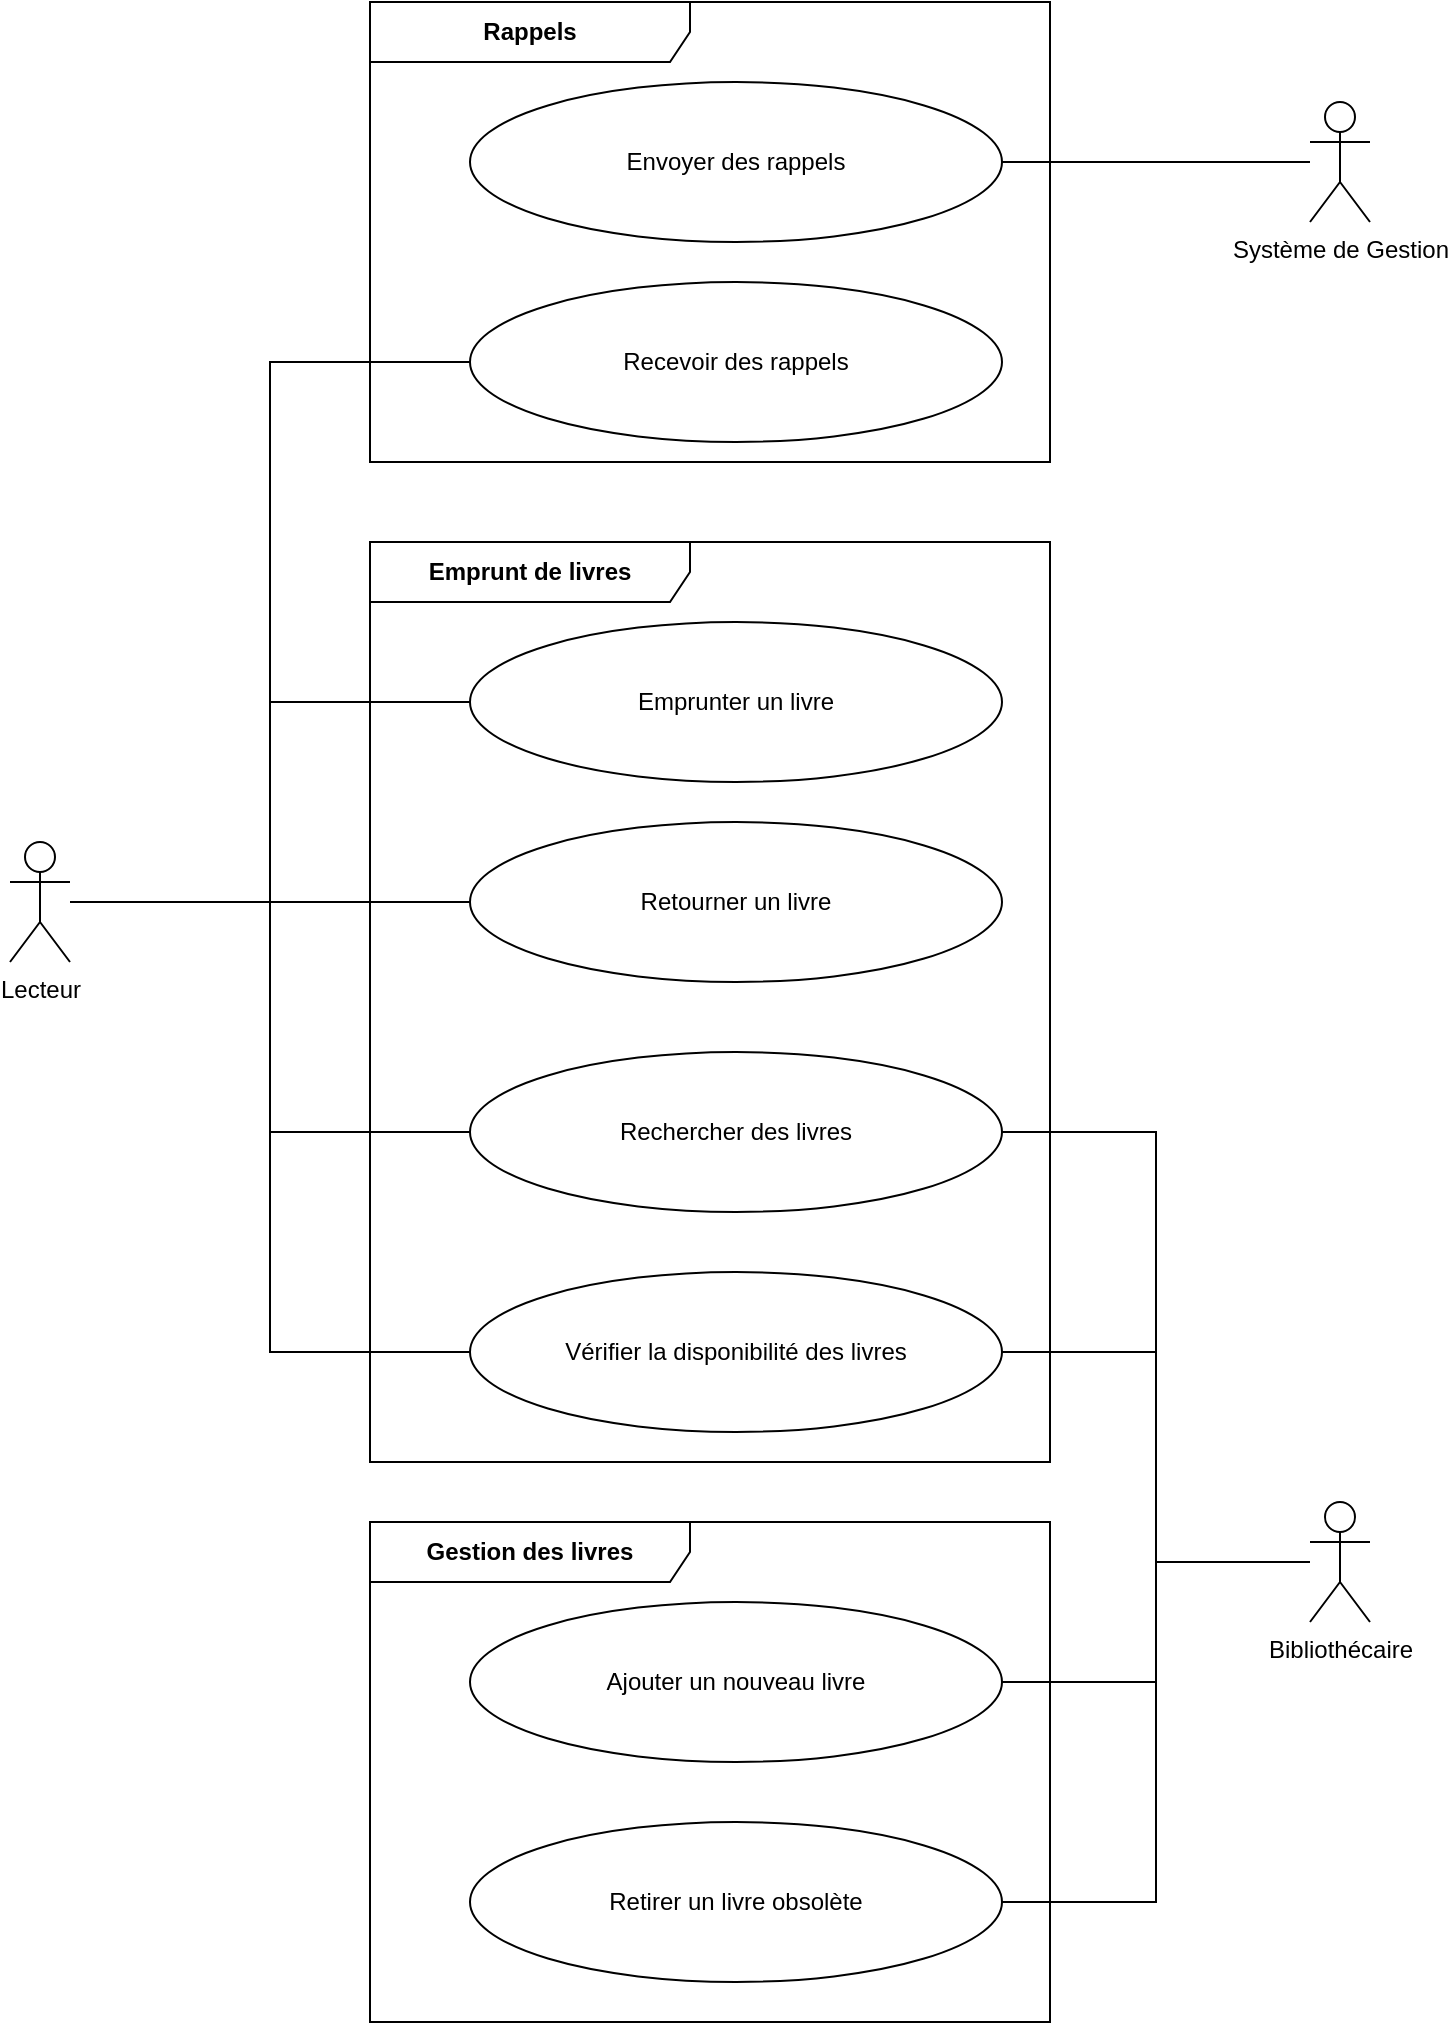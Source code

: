 <mxfile version="24.6.4" type="device">
  <diagram id="a29Px212CZuS3pcTVqm0" name="Page-1">
    <mxGraphModel dx="1434" dy="854" grid="1" gridSize="10" guides="1" tooltips="1" connect="1" arrows="1" fold="1" page="1" pageScale="1" pageWidth="827" pageHeight="1169" math="0" shadow="0">
      <root>
        <mxCell id="0" />
        <mxCell id="1" parent="0" />
        <mxCell id="9-4ljG6oUZr8IqiGwlKw-10" style="edgeStyle=orthogonalEdgeStyle;rounded=0;orthogonalLoop=1;jettySize=auto;html=1;entryX=0;entryY=0.5;entryDx=0;entryDy=0;endArrow=none;endFill=0;" parent="1" source="9-4ljG6oUZr8IqiGwlKw-1" target="9-4ljG6oUZr8IqiGwlKw-4" edge="1">
          <mxGeometry relative="1" as="geometry" />
        </mxCell>
        <mxCell id="9-4ljG6oUZr8IqiGwlKw-11" style="edgeStyle=orthogonalEdgeStyle;rounded=0;orthogonalLoop=1;jettySize=auto;html=1;entryX=0;entryY=0.5;entryDx=0;entryDy=0;endArrow=none;endFill=0;" parent="1" source="9-4ljG6oUZr8IqiGwlKw-1" target="9-4ljG6oUZr8IqiGwlKw-5" edge="1">
          <mxGeometry relative="1" as="geometry" />
        </mxCell>
        <mxCell id="9-4ljG6oUZr8IqiGwlKw-12" style="edgeStyle=orthogonalEdgeStyle;rounded=0;orthogonalLoop=1;jettySize=auto;html=1;entryX=0;entryY=0.5;entryDx=0;entryDy=0;endArrow=none;endFill=0;" parent="1" source="9-4ljG6oUZr8IqiGwlKw-1" target="9-4ljG6oUZr8IqiGwlKw-6" edge="1">
          <mxGeometry relative="1" as="geometry" />
        </mxCell>
        <mxCell id="9-4ljG6oUZr8IqiGwlKw-16" style="edgeStyle=orthogonalEdgeStyle;rounded=0;orthogonalLoop=1;jettySize=auto;html=1;entryX=0;entryY=0.5;entryDx=0;entryDy=0;endArrow=none;endFill=0;" parent="1" source="9-4ljG6oUZr8IqiGwlKw-1" target="9-4ljG6oUZr8IqiGwlKw-9" edge="1">
          <mxGeometry relative="1" as="geometry" />
        </mxCell>
        <mxCell id="7MHcLBkOfcVZJjU_WOsN-4" style="edgeStyle=orthogonalEdgeStyle;rounded=0;orthogonalLoop=1;jettySize=auto;html=1;entryX=0;entryY=0.5;entryDx=0;entryDy=0;endArrow=none;endFill=0;" edge="1" parent="1" source="9-4ljG6oUZr8IqiGwlKw-1" target="7MHcLBkOfcVZJjU_WOsN-3">
          <mxGeometry relative="1" as="geometry" />
        </mxCell>
        <mxCell id="9-4ljG6oUZr8IqiGwlKw-1" value="Lecteur" style="shape=umlActor;verticalLabelPosition=bottom;verticalAlign=top;html=1;outlineConnect=0;" parent="1" vertex="1">
          <mxGeometry x="40" y="480" width="30" height="60" as="geometry" />
        </mxCell>
        <mxCell id="9-4ljG6oUZr8IqiGwlKw-13" style="edgeStyle=orthogonalEdgeStyle;rounded=0;orthogonalLoop=1;jettySize=auto;html=1;entryX=1;entryY=0.5;entryDx=0;entryDy=0;endArrow=none;endFill=0;" parent="1" source="9-4ljG6oUZr8IqiGwlKw-2" target="9-4ljG6oUZr8IqiGwlKw-8" edge="1">
          <mxGeometry relative="1" as="geometry" />
        </mxCell>
        <mxCell id="9-4ljG6oUZr8IqiGwlKw-14" style="edgeStyle=orthogonalEdgeStyle;rounded=0;orthogonalLoop=1;jettySize=auto;html=1;entryX=1;entryY=0.5;entryDx=0;entryDy=0;endArrow=none;endFill=0;" parent="1" source="9-4ljG6oUZr8IqiGwlKw-2" target="9-4ljG6oUZr8IqiGwlKw-7" edge="1">
          <mxGeometry relative="1" as="geometry" />
        </mxCell>
        <mxCell id="7MHcLBkOfcVZJjU_WOsN-5" style="edgeStyle=orthogonalEdgeStyle;rounded=0;orthogonalLoop=1;jettySize=auto;html=1;entryX=1;entryY=0.5;entryDx=0;entryDy=0;endArrow=none;endFill=0;" edge="1" parent="1" source="9-4ljG6oUZr8IqiGwlKw-2" target="9-4ljG6oUZr8IqiGwlKw-6">
          <mxGeometry relative="1" as="geometry" />
        </mxCell>
        <mxCell id="7MHcLBkOfcVZJjU_WOsN-7" style="edgeStyle=orthogonalEdgeStyle;rounded=0;orthogonalLoop=1;jettySize=auto;html=1;entryX=1;entryY=0.5;entryDx=0;entryDy=0;endArrow=none;endFill=0;" edge="1" parent="1" source="9-4ljG6oUZr8IqiGwlKw-2" target="9-4ljG6oUZr8IqiGwlKw-9">
          <mxGeometry relative="1" as="geometry" />
        </mxCell>
        <mxCell id="9-4ljG6oUZr8IqiGwlKw-2" value="Bibliothécaire" style="shape=umlActor;verticalLabelPosition=bottom;verticalAlign=top;html=1;outlineConnect=0;" parent="1" vertex="1">
          <mxGeometry x="690" y="810" width="30" height="60" as="geometry" />
        </mxCell>
        <mxCell id="ZLxAZEnTvvCLXn4nD1PO-2" style="edgeStyle=orthogonalEdgeStyle;rounded=0;orthogonalLoop=1;jettySize=auto;html=1;entryX=1;entryY=0.5;entryDx=0;entryDy=0;endArrow=none;endFill=0;" parent="1" source="9-4ljG6oUZr8IqiGwlKw-3" target="ZLxAZEnTvvCLXn4nD1PO-1" edge="1">
          <mxGeometry relative="1" as="geometry" />
        </mxCell>
        <mxCell id="9-4ljG6oUZr8IqiGwlKw-3" value="Système de Gestion" style="shape=umlActor;verticalLabelPosition=bottom;verticalAlign=top;html=1;outlineConnect=0;" parent="1" vertex="1">
          <mxGeometry x="690" y="110" width="30" height="60" as="geometry" />
        </mxCell>
        <mxCell id="9-4ljG6oUZr8IqiGwlKw-7" value="Ajouter un nouveau livre" style="ellipse;whiteSpace=wrap;html=1;" parent="1" vertex="1">
          <mxGeometry x="270" y="860" width="266" height="80" as="geometry" />
        </mxCell>
        <mxCell id="9-4ljG6oUZr8IqiGwlKw-8" value="Retirer un livre obsolète" style="ellipse;whiteSpace=wrap;html=1;" parent="1" vertex="1">
          <mxGeometry x="270" y="970" width="266" height="80" as="geometry" />
        </mxCell>
        <mxCell id="ZLxAZEnTvvCLXn4nD1PO-1" value="Envoyer des rappels" style="ellipse;whiteSpace=wrap;html=1;" parent="1" vertex="1">
          <mxGeometry x="270" y="100" width="266" height="80" as="geometry" />
        </mxCell>
        <mxCell id="ZLxAZEnTvvCLXn4nD1PO-3" value="&lt;b&gt;Emprunt de livres&lt;/b&gt;" style="shape=umlFrame;whiteSpace=wrap;html=1;pointerEvents=0;recursiveResize=0;container=1;collapsible=0;width=160;" parent="1" vertex="1">
          <mxGeometry x="220" y="330" width="340" height="460" as="geometry" />
        </mxCell>
        <mxCell id="9-4ljG6oUZr8IqiGwlKw-4" value="Emprunter un livre" style="ellipse;whiteSpace=wrap;html=1;" parent="ZLxAZEnTvvCLXn4nD1PO-3" vertex="1">
          <mxGeometry x="50" y="40" width="266" height="80" as="geometry" />
        </mxCell>
        <mxCell id="9-4ljG6oUZr8IqiGwlKw-5" value="Retourner un livre" style="ellipse;whiteSpace=wrap;html=1;" parent="ZLxAZEnTvvCLXn4nD1PO-3" vertex="1">
          <mxGeometry x="50" y="140" width="266" height="80" as="geometry" />
        </mxCell>
        <mxCell id="9-4ljG6oUZr8IqiGwlKw-6" value="Rechercher des livres" style="ellipse;whiteSpace=wrap;html=1;" parent="ZLxAZEnTvvCLXn4nD1PO-3" vertex="1">
          <mxGeometry x="50" y="255" width="266" height="80" as="geometry" />
        </mxCell>
        <mxCell id="9-4ljG6oUZr8IqiGwlKw-9" value="Vérifier la disponibilité des livres" style="ellipse;whiteSpace=wrap;html=1;" parent="ZLxAZEnTvvCLXn4nD1PO-3" vertex="1">
          <mxGeometry x="50" y="365" width="266" height="80" as="geometry" />
        </mxCell>
        <mxCell id="ZLxAZEnTvvCLXn4nD1PO-4" value="&lt;b&gt;Rappels&lt;/b&gt;" style="shape=umlFrame;whiteSpace=wrap;html=1;pointerEvents=0;recursiveResize=0;container=1;collapsible=0;width=160;" parent="1" vertex="1">
          <mxGeometry x="220" y="60" width="340" height="230" as="geometry" />
        </mxCell>
        <mxCell id="7MHcLBkOfcVZJjU_WOsN-3" value="Recevoir des rappels" style="ellipse;whiteSpace=wrap;html=1;" vertex="1" parent="ZLxAZEnTvvCLXn4nD1PO-4">
          <mxGeometry x="50" y="140" width="266" height="80" as="geometry" />
        </mxCell>
        <mxCell id="ZLxAZEnTvvCLXn4nD1PO-9" value="&lt;b&gt;Gestion des livres&lt;/b&gt;" style="shape=umlFrame;whiteSpace=wrap;html=1;pointerEvents=0;recursiveResize=0;container=1;collapsible=0;width=160;" parent="1" vertex="1">
          <mxGeometry x="220" y="820" width="340" height="250" as="geometry" />
        </mxCell>
      </root>
    </mxGraphModel>
  </diagram>
</mxfile>
